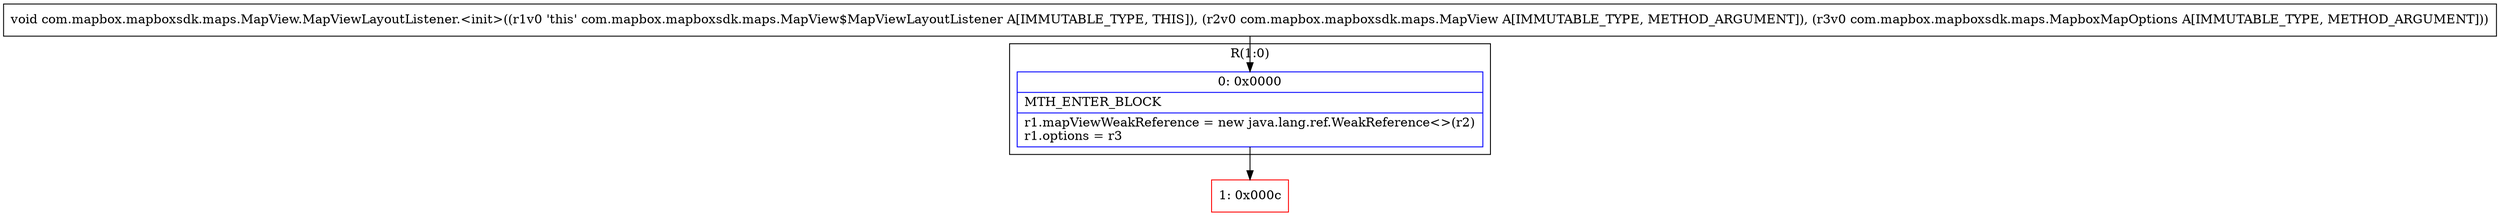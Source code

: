 digraph "CFG forcom.mapbox.mapboxsdk.maps.MapView.MapViewLayoutListener.\<init\>(Lcom\/mapbox\/mapboxsdk\/maps\/MapView;Lcom\/mapbox\/mapboxsdk\/maps\/MapboxMapOptions;)V" {
subgraph cluster_Region_1535049708 {
label = "R(1:0)";
node [shape=record,color=blue];
Node_0 [shape=record,label="{0\:\ 0x0000|MTH_ENTER_BLOCK\l|r1.mapViewWeakReference = new java.lang.ref.WeakReference\<\>(r2)\lr1.options = r3\l}"];
}
Node_1 [shape=record,color=red,label="{1\:\ 0x000c}"];
MethodNode[shape=record,label="{void com.mapbox.mapboxsdk.maps.MapView.MapViewLayoutListener.\<init\>((r1v0 'this' com.mapbox.mapboxsdk.maps.MapView$MapViewLayoutListener A[IMMUTABLE_TYPE, THIS]), (r2v0 com.mapbox.mapboxsdk.maps.MapView A[IMMUTABLE_TYPE, METHOD_ARGUMENT]), (r3v0 com.mapbox.mapboxsdk.maps.MapboxMapOptions A[IMMUTABLE_TYPE, METHOD_ARGUMENT])) }"];
MethodNode -> Node_0;
Node_0 -> Node_1;
}

